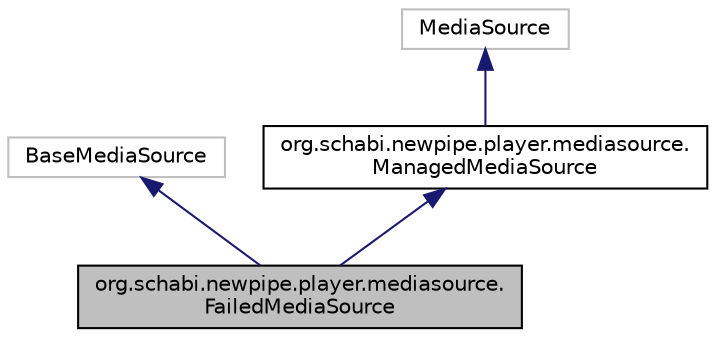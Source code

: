 digraph "org.schabi.newpipe.player.mediasource.FailedMediaSource"
{
 // LATEX_PDF_SIZE
  edge [fontname="Helvetica",fontsize="10",labelfontname="Helvetica",labelfontsize="10"];
  node [fontname="Helvetica",fontsize="10",shape=record];
  Node0 [label="org.schabi.newpipe.player.mediasource.\lFailedMediaSource",height=0.2,width=0.4,color="black", fillcolor="grey75", style="filled", fontcolor="black",tooltip=" "];
  Node1 -> Node0 [dir="back",color="midnightblue",fontsize="10",style="solid",fontname="Helvetica"];
  Node1 [label="BaseMediaSource",height=0.2,width=0.4,color="grey75", fillcolor="white", style="filled",tooltip=" "];
  Node2 -> Node0 [dir="back",color="midnightblue",fontsize="10",style="solid",fontname="Helvetica"];
  Node2 [label="org.schabi.newpipe.player.mediasource.\lManagedMediaSource",height=0.2,width=0.4,color="black", fillcolor="white", style="filled",URL="$interfaceorg_1_1schabi_1_1newpipe_1_1player_1_1mediasource_1_1_managed_media_source.html",tooltip=" "];
  Node3 -> Node2 [dir="back",color="midnightblue",fontsize="10",style="solid",fontname="Helvetica"];
  Node3 [label="MediaSource",height=0.2,width=0.4,color="grey75", fillcolor="white", style="filled",tooltip=" "];
}
